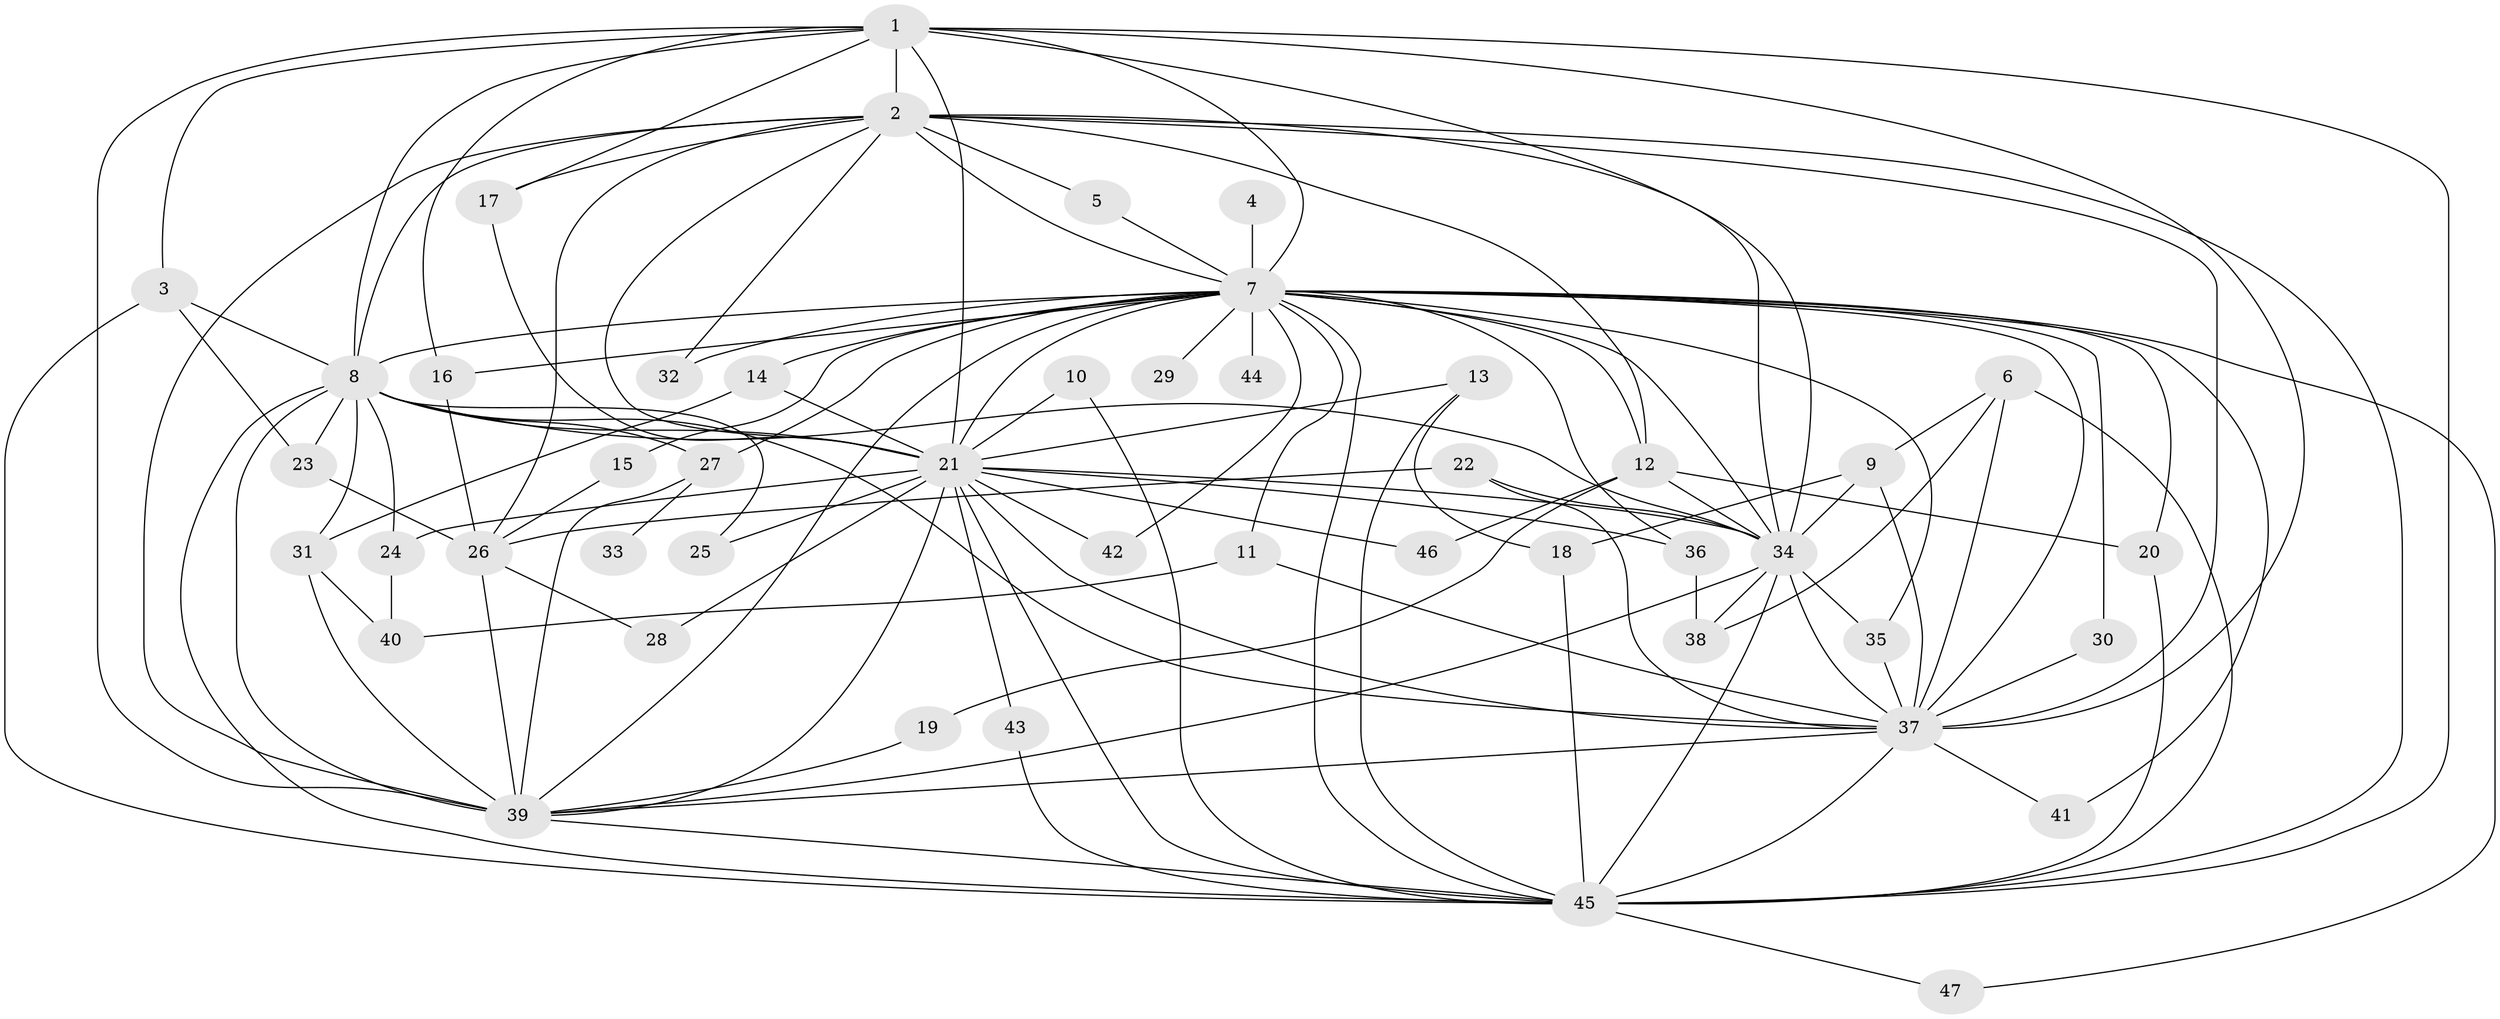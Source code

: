 // original degree distribution, {18: 0.03896103896103896, 26: 0.012987012987012988, 10: 0.012987012987012988, 17: 0.012987012987012988, 14: 0.012987012987012988, 16: 0.025974025974025976, 32: 0.012987012987012988, 4: 0.06493506493506493, 8: 0.012987012987012988, 2: 0.5584415584415584, 3: 0.2077922077922078, 5: 0.012987012987012988, 6: 0.012987012987012988}
// Generated by graph-tools (version 1.1) at 2025/36/03/04/25 23:36:24]
// undirected, 47 vertices, 122 edges
graph export_dot {
  node [color=gray90,style=filled];
  1;
  2;
  3;
  4;
  5;
  6;
  7;
  8;
  9;
  10;
  11;
  12;
  13;
  14;
  15;
  16;
  17;
  18;
  19;
  20;
  21;
  22;
  23;
  24;
  25;
  26;
  27;
  28;
  29;
  30;
  31;
  32;
  33;
  34;
  35;
  36;
  37;
  38;
  39;
  40;
  41;
  42;
  43;
  44;
  45;
  46;
  47;
  1 -- 2 [weight=2.0];
  1 -- 3 [weight=1.0];
  1 -- 7 [weight=1.0];
  1 -- 8 [weight=1.0];
  1 -- 16 [weight=1.0];
  1 -- 17 [weight=1.0];
  1 -- 21 [weight=1.0];
  1 -- 34 [weight=1.0];
  1 -- 37 [weight=1.0];
  1 -- 39 [weight=2.0];
  1 -- 45 [weight=2.0];
  2 -- 5 [weight=1.0];
  2 -- 7 [weight=3.0];
  2 -- 8 [weight=2.0];
  2 -- 12 [weight=1.0];
  2 -- 17 [weight=1.0];
  2 -- 21 [weight=3.0];
  2 -- 26 [weight=1.0];
  2 -- 32 [weight=1.0];
  2 -- 34 [weight=2.0];
  2 -- 37 [weight=3.0];
  2 -- 39 [weight=2.0];
  2 -- 45 [weight=2.0];
  3 -- 8 [weight=1.0];
  3 -- 23 [weight=1.0];
  3 -- 45 [weight=1.0];
  4 -- 7 [weight=1.0];
  5 -- 7 [weight=1.0];
  6 -- 9 [weight=1.0];
  6 -- 37 [weight=1.0];
  6 -- 38 [weight=1.0];
  6 -- 45 [weight=1.0];
  7 -- 8 [weight=1.0];
  7 -- 11 [weight=1.0];
  7 -- 12 [weight=1.0];
  7 -- 14 [weight=1.0];
  7 -- 15 [weight=1.0];
  7 -- 16 [weight=1.0];
  7 -- 20 [weight=1.0];
  7 -- 21 [weight=1.0];
  7 -- 27 [weight=1.0];
  7 -- 29 [weight=1.0];
  7 -- 30 [weight=1.0];
  7 -- 32 [weight=1.0];
  7 -- 34 [weight=1.0];
  7 -- 35 [weight=1.0];
  7 -- 36 [weight=1.0];
  7 -- 37 [weight=1.0];
  7 -- 39 [weight=1.0];
  7 -- 41 [weight=1.0];
  7 -- 42 [weight=1.0];
  7 -- 44 [weight=1.0];
  7 -- 45 [weight=1.0];
  7 -- 47 [weight=1.0];
  8 -- 21 [weight=2.0];
  8 -- 23 [weight=1.0];
  8 -- 24 [weight=1.0];
  8 -- 25 [weight=1.0];
  8 -- 27 [weight=1.0];
  8 -- 31 [weight=1.0];
  8 -- 34 [weight=2.0];
  8 -- 37 [weight=1.0];
  8 -- 39 [weight=1.0];
  8 -- 45 [weight=1.0];
  9 -- 18 [weight=1.0];
  9 -- 34 [weight=1.0];
  9 -- 37 [weight=1.0];
  10 -- 21 [weight=1.0];
  10 -- 45 [weight=1.0];
  11 -- 37 [weight=1.0];
  11 -- 40 [weight=1.0];
  12 -- 19 [weight=1.0];
  12 -- 20 [weight=1.0];
  12 -- 34 [weight=1.0];
  12 -- 46 [weight=1.0];
  13 -- 18 [weight=1.0];
  13 -- 21 [weight=1.0];
  13 -- 45 [weight=1.0];
  14 -- 21 [weight=1.0];
  14 -- 31 [weight=1.0];
  15 -- 26 [weight=1.0];
  16 -- 26 [weight=1.0];
  17 -- 21 [weight=1.0];
  18 -- 45 [weight=1.0];
  19 -- 39 [weight=1.0];
  20 -- 45 [weight=1.0];
  21 -- 24 [weight=1.0];
  21 -- 25 [weight=1.0];
  21 -- 28 [weight=1.0];
  21 -- 34 [weight=1.0];
  21 -- 36 [weight=2.0];
  21 -- 37 [weight=1.0];
  21 -- 39 [weight=3.0];
  21 -- 42 [weight=1.0];
  21 -- 43 [weight=1.0];
  21 -- 45 [weight=1.0];
  21 -- 46 [weight=1.0];
  22 -- 26 [weight=1.0];
  22 -- 34 [weight=1.0];
  22 -- 37 [weight=1.0];
  23 -- 26 [weight=1.0];
  24 -- 40 [weight=1.0];
  26 -- 28 [weight=1.0];
  26 -- 39 [weight=2.0];
  27 -- 33 [weight=2.0];
  27 -- 39 [weight=1.0];
  30 -- 37 [weight=1.0];
  31 -- 39 [weight=2.0];
  31 -- 40 [weight=1.0];
  34 -- 35 [weight=1.0];
  34 -- 37 [weight=2.0];
  34 -- 38 [weight=1.0];
  34 -- 39 [weight=1.0];
  34 -- 45 [weight=1.0];
  35 -- 37 [weight=1.0];
  36 -- 38 [weight=1.0];
  37 -- 39 [weight=1.0];
  37 -- 41 [weight=1.0];
  37 -- 45 [weight=1.0];
  39 -- 45 [weight=1.0];
  43 -- 45 [weight=1.0];
  45 -- 47 [weight=1.0];
}
